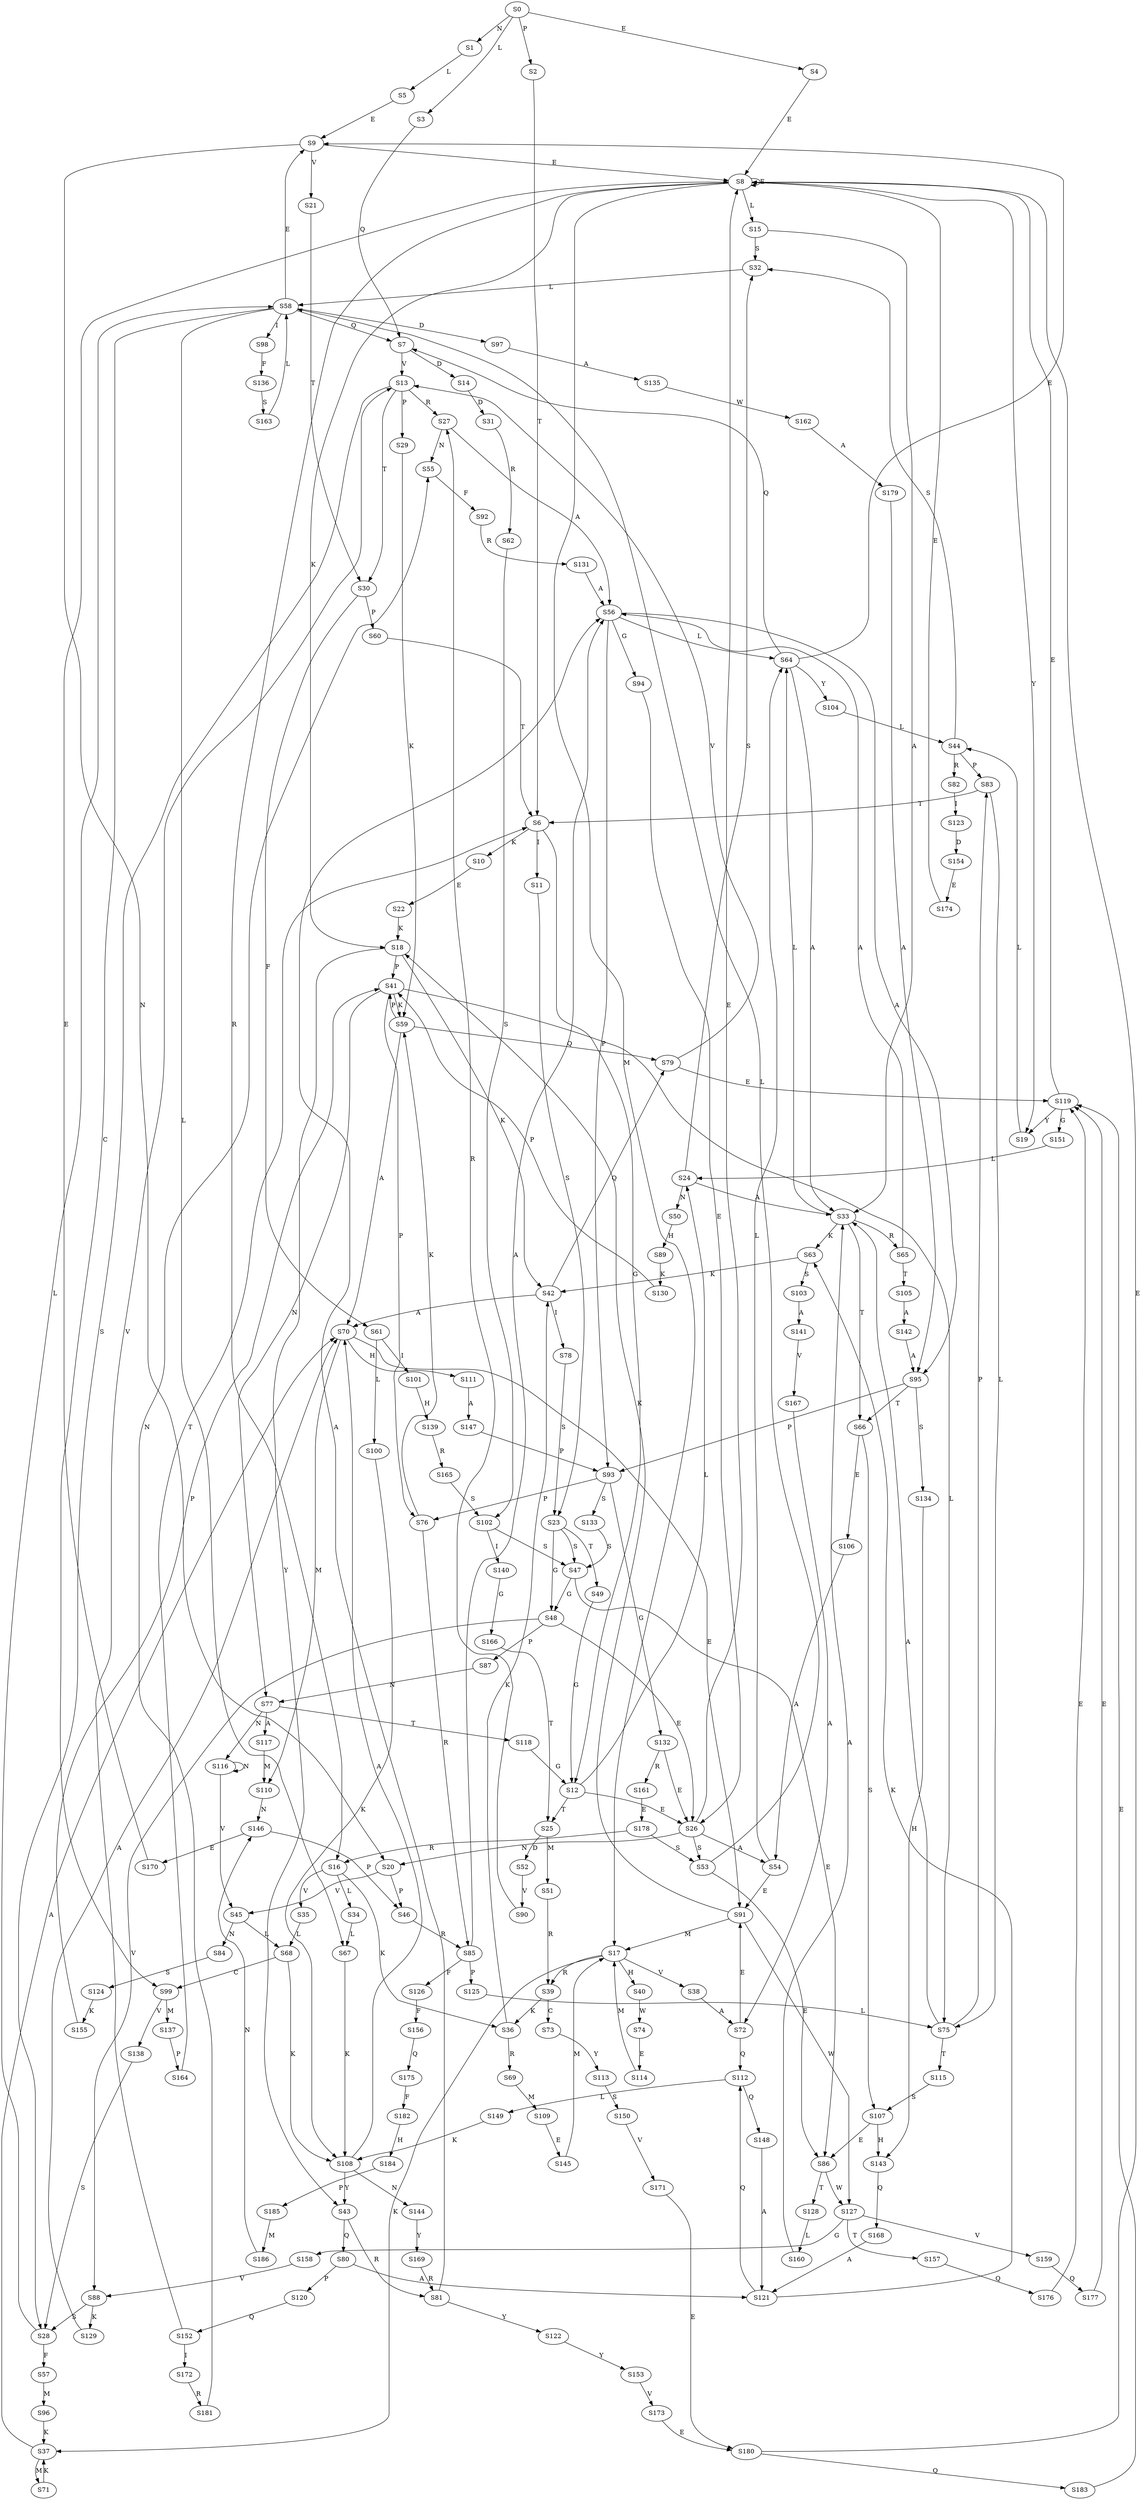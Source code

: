 strict digraph  {
	S0 -> S1 [ label = N ];
	S0 -> S2 [ label = P ];
	S0 -> S3 [ label = L ];
	S0 -> S4 [ label = E ];
	S1 -> S5 [ label = L ];
	S2 -> S6 [ label = T ];
	S3 -> S7 [ label = Q ];
	S4 -> S8 [ label = E ];
	S5 -> S9 [ label = E ];
	S6 -> S10 [ label = K ];
	S6 -> S11 [ label = I ];
	S6 -> S12 [ label = G ];
	S7 -> S13 [ label = V ];
	S7 -> S14 [ label = D ];
	S8 -> S15 [ label = L ];
	S8 -> S16 [ label = R ];
	S8 -> S17 [ label = M ];
	S8 -> S8 [ label = E ];
	S8 -> S18 [ label = K ];
	S8 -> S19 [ label = Y ];
	S9 -> S20 [ label = N ];
	S9 -> S21 [ label = V ];
	S9 -> S8 [ label = E ];
	S10 -> S22 [ label = E ];
	S11 -> S23 [ label = S ];
	S12 -> S24 [ label = L ];
	S12 -> S25 [ label = T ];
	S12 -> S26 [ label = E ];
	S13 -> S27 [ label = R ];
	S13 -> S28 [ label = S ];
	S13 -> S29 [ label = P ];
	S13 -> S30 [ label = T ];
	S14 -> S31 [ label = D ];
	S15 -> S32 [ label = S ];
	S15 -> S33 [ label = A ];
	S16 -> S34 [ label = L ];
	S16 -> S35 [ label = V ];
	S16 -> S36 [ label = K ];
	S17 -> S37 [ label = K ];
	S17 -> S38 [ label = V ];
	S17 -> S39 [ label = R ];
	S17 -> S40 [ label = H ];
	S18 -> S41 [ label = P ];
	S18 -> S42 [ label = K ];
	S18 -> S43 [ label = Y ];
	S19 -> S44 [ label = L ];
	S20 -> S45 [ label = V ];
	S20 -> S46 [ label = P ];
	S21 -> S30 [ label = T ];
	S22 -> S18 [ label = K ];
	S23 -> S47 [ label = S ];
	S23 -> S48 [ label = G ];
	S23 -> S49 [ label = T ];
	S24 -> S32 [ label = S ];
	S24 -> S33 [ label = A ];
	S24 -> S50 [ label = N ];
	S25 -> S51 [ label = M ];
	S25 -> S52 [ label = D ];
	S26 -> S53 [ label = S ];
	S26 -> S8 [ label = E ];
	S26 -> S54 [ label = A ];
	S26 -> S20 [ label = N ];
	S27 -> S55 [ label = N ];
	S27 -> S56 [ label = A ];
	S28 -> S57 [ label = F ];
	S28 -> S58 [ label = L ];
	S29 -> S59 [ label = K ];
	S30 -> S60 [ label = P ];
	S30 -> S61 [ label = F ];
	S31 -> S62 [ label = R ];
	S32 -> S58 [ label = L ];
	S33 -> S63 [ label = K ];
	S33 -> S64 [ label = L ];
	S33 -> S65 [ label = R ];
	S33 -> S66 [ label = T ];
	S34 -> S67 [ label = L ];
	S35 -> S68 [ label = L ];
	S36 -> S42 [ label = K ];
	S36 -> S69 [ label = R ];
	S37 -> S70 [ label = A ];
	S37 -> S71 [ label = M ];
	S38 -> S72 [ label = A ];
	S39 -> S36 [ label = K ];
	S39 -> S73 [ label = C ];
	S40 -> S74 [ label = W ];
	S41 -> S59 [ label = K ];
	S41 -> S75 [ label = L ];
	S41 -> S76 [ label = P ];
	S41 -> S77 [ label = N ];
	S42 -> S78 [ label = I ];
	S42 -> S70 [ label = A ];
	S42 -> S79 [ label = Q ];
	S43 -> S80 [ label = Q ];
	S43 -> S81 [ label = R ];
	S44 -> S82 [ label = R ];
	S44 -> S32 [ label = S ];
	S44 -> S83 [ label = P ];
	S45 -> S68 [ label = L ];
	S45 -> S84 [ label = N ];
	S46 -> S85 [ label = R ];
	S47 -> S48 [ label = G ];
	S47 -> S86 [ label = E ];
	S48 -> S26 [ label = E ];
	S48 -> S87 [ label = P ];
	S48 -> S88 [ label = V ];
	S49 -> S12 [ label = G ];
	S50 -> S89 [ label = H ];
	S51 -> S39 [ label = R ];
	S52 -> S90 [ label = V ];
	S53 -> S86 [ label = E ];
	S53 -> S58 [ label = L ];
	S54 -> S91 [ label = E ];
	S54 -> S64 [ label = L ];
	S55 -> S92 [ label = F ];
	S56 -> S64 [ label = L ];
	S56 -> S93 [ label = P ];
	S56 -> S94 [ label = G ];
	S56 -> S95 [ label = A ];
	S57 -> S96 [ label = M ];
	S58 -> S7 [ label = Q ];
	S58 -> S9 [ label = E ];
	S58 -> S67 [ label = L ];
	S58 -> S97 [ label = D ];
	S58 -> S98 [ label = I ];
	S58 -> S99 [ label = C ];
	S59 -> S70 [ label = A ];
	S59 -> S41 [ label = P ];
	S59 -> S79 [ label = Q ];
	S60 -> S6 [ label = T ];
	S61 -> S100 [ label = L ];
	S61 -> S101 [ label = I ];
	S62 -> S102 [ label = S ];
	S63 -> S42 [ label = K ];
	S63 -> S103 [ label = S ];
	S64 -> S9 [ label = E ];
	S64 -> S33 [ label = A ];
	S64 -> S104 [ label = Y ];
	S64 -> S7 [ label = Q ];
	S65 -> S105 [ label = T ];
	S65 -> S56 [ label = A ];
	S66 -> S106 [ label = E ];
	S66 -> S107 [ label = S ];
	S67 -> S108 [ label = K ];
	S68 -> S99 [ label = C ];
	S68 -> S108 [ label = K ];
	S69 -> S109 [ label = M ];
	S70 -> S110 [ label = M ];
	S70 -> S111 [ label = H ];
	S70 -> S91 [ label = E ];
	S71 -> S37 [ label = K ];
	S72 -> S112 [ label = Q ];
	S72 -> S91 [ label = E ];
	S73 -> S113 [ label = Y ];
	S74 -> S114 [ label = E ];
	S75 -> S115 [ label = T ];
	S75 -> S33 [ label = A ];
	S75 -> S83 [ label = P ];
	S76 -> S59 [ label = K ];
	S76 -> S85 [ label = R ];
	S77 -> S116 [ label = N ];
	S77 -> S117 [ label = A ];
	S77 -> S118 [ label = T ];
	S78 -> S23 [ label = S ];
	S79 -> S13 [ label = V ];
	S79 -> S119 [ label = E ];
	S80 -> S120 [ label = P ];
	S80 -> S121 [ label = A ];
	S81 -> S56 [ label = A ];
	S81 -> S122 [ label = Y ];
	S82 -> S123 [ label = I ];
	S83 -> S6 [ label = T ];
	S83 -> S75 [ label = L ];
	S84 -> S124 [ label = S ];
	S85 -> S125 [ label = P ];
	S85 -> S56 [ label = A ];
	S85 -> S126 [ label = F ];
	S86 -> S127 [ label = W ];
	S86 -> S128 [ label = T ];
	S87 -> S77 [ label = N ];
	S88 -> S129 [ label = K ];
	S88 -> S28 [ label = S ];
	S89 -> S130 [ label = K ];
	S90 -> S27 [ label = R ];
	S91 -> S127 [ label = W ];
	S91 -> S17 [ label = M ];
	S91 -> S18 [ label = K ];
	S92 -> S131 [ label = R ];
	S93 -> S132 [ label = G ];
	S93 -> S76 [ label = P ];
	S93 -> S133 [ label = S ];
	S94 -> S26 [ label = E ];
	S95 -> S134 [ label = S ];
	S95 -> S93 [ label = P ];
	S95 -> S66 [ label = T ];
	S96 -> S37 [ label = K ];
	S97 -> S135 [ label = A ];
	S98 -> S136 [ label = F ];
	S99 -> S137 [ label = M ];
	S99 -> S138 [ label = V ];
	S100 -> S108 [ label = K ];
	S101 -> S139 [ label = H ];
	S102 -> S140 [ label = I ];
	S102 -> S47 [ label = S ];
	S103 -> S141 [ label = A ];
	S104 -> S44 [ label = L ];
	S105 -> S142 [ label = A ];
	S106 -> S54 [ label = A ];
	S107 -> S86 [ label = E ];
	S107 -> S143 [ label = H ];
	S108 -> S43 [ label = Y ];
	S108 -> S144 [ label = N ];
	S108 -> S70 [ label = A ];
	S109 -> S145 [ label = E ];
	S110 -> S146 [ label = N ];
	S111 -> S147 [ label = A ];
	S112 -> S148 [ label = Q ];
	S112 -> S149 [ label = L ];
	S113 -> S150 [ label = S ];
	S114 -> S17 [ label = M ];
	S115 -> S107 [ label = S ];
	S116 -> S45 [ label = V ];
	S116 -> S116 [ label = N ];
	S117 -> S110 [ label = M ];
	S118 -> S12 [ label = G ];
	S119 -> S151 [ label = G ];
	S119 -> S8 [ label = E ];
	S119 -> S19 [ label = Y ];
	S120 -> S152 [ label = Q ];
	S121 -> S63 [ label = K ];
	S121 -> S112 [ label = Q ];
	S122 -> S153 [ label = Y ];
	S123 -> S154 [ label = D ];
	S124 -> S155 [ label = K ];
	S125 -> S75 [ label = L ];
	S126 -> S156 [ label = F ];
	S127 -> S157 [ label = T ];
	S127 -> S158 [ label = G ];
	S127 -> S159 [ label = V ];
	S128 -> S160 [ label = L ];
	S129 -> S70 [ label = A ];
	S130 -> S41 [ label = P ];
	S131 -> S56 [ label = A ];
	S132 -> S161 [ label = R ];
	S132 -> S26 [ label = E ];
	S133 -> S47 [ label = S ];
	S134 -> S143 [ label = H ];
	S135 -> S162 [ label = W ];
	S136 -> S163 [ label = S ];
	S137 -> S164 [ label = P ];
	S138 -> S28 [ label = S ];
	S139 -> S165 [ label = R ];
	S140 -> S166 [ label = G ];
	S141 -> S167 [ label = V ];
	S142 -> S95 [ label = A ];
	S143 -> S168 [ label = Q ];
	S144 -> S169 [ label = Y ];
	S145 -> S17 [ label = M ];
	S146 -> S170 [ label = E ];
	S146 -> S46 [ label = P ];
	S147 -> S93 [ label = P ];
	S148 -> S121 [ label = A ];
	S149 -> S108 [ label = K ];
	S150 -> S171 [ label = V ];
	S151 -> S24 [ label = L ];
	S152 -> S13 [ label = V ];
	S152 -> S172 [ label = I ];
	S153 -> S173 [ label = V ];
	S154 -> S174 [ label = E ];
	S155 -> S41 [ label = P ];
	S156 -> S175 [ label = Q ];
	S157 -> S176 [ label = Q ];
	S158 -> S88 [ label = V ];
	S159 -> S177 [ label = Q ];
	S160 -> S33 [ label = A ];
	S161 -> S178 [ label = E ];
	S162 -> S179 [ label = A ];
	S163 -> S58 [ label = L ];
	S164 -> S6 [ label = T ];
	S165 -> S102 [ label = S ];
	S166 -> S25 [ label = T ];
	S167 -> S72 [ label = A ];
	S168 -> S121 [ label = A ];
	S169 -> S81 [ label = R ];
	S170 -> S8 [ label = E ];
	S171 -> S180 [ label = E ];
	S172 -> S181 [ label = R ];
	S173 -> S180 [ label = E ];
	S174 -> S8 [ label = E ];
	S175 -> S182 [ label = F ];
	S176 -> S119 [ label = E ];
	S177 -> S119 [ label = E ];
	S178 -> S16 [ label = R ];
	S178 -> S53 [ label = S ];
	S179 -> S95 [ label = A ];
	S180 -> S183 [ label = Q ];
	S180 -> S8 [ label = E ];
	S181 -> S55 [ label = N ];
	S182 -> S184 [ label = H ];
	S183 -> S119 [ label = E ];
	S184 -> S185 [ label = P ];
	S185 -> S186 [ label = M ];
	S186 -> S146 [ label = N ];
}
